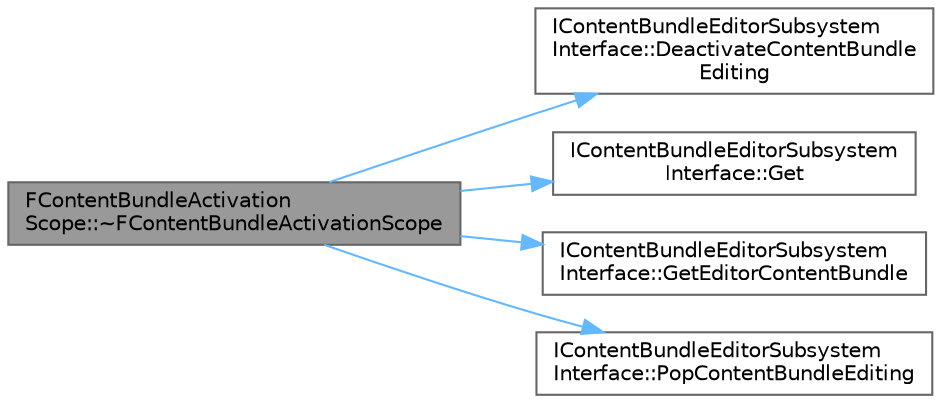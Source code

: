 digraph "FContentBundleActivationScope::~FContentBundleActivationScope"
{
 // INTERACTIVE_SVG=YES
 // LATEX_PDF_SIZE
  bgcolor="transparent";
  edge [fontname=Helvetica,fontsize=10,labelfontname=Helvetica,labelfontsize=10];
  node [fontname=Helvetica,fontsize=10,shape=box,height=0.2,width=0.4];
  rankdir="LR";
  Node1 [id="Node000001",label="FContentBundleActivation\lScope::~FContentBundleActivationScope",height=0.2,width=0.4,color="gray40", fillcolor="grey60", style="filled", fontcolor="black",tooltip=" "];
  Node1 -> Node2 [id="edge1_Node000001_Node000002",color="steelblue1",style="solid",tooltip=" "];
  Node2 [id="Node000002",label="IContentBundleEditorSubsystem\lInterface::DeactivateContentBundle\lEditing",height=0.2,width=0.4,color="grey40", fillcolor="white", style="filled",URL="$d5/d07/classIContentBundleEditorSubsystemInterface.html#a0f0365642c860254fc154fd49f53b461",tooltip=" "];
  Node1 -> Node3 [id="edge2_Node000001_Node000003",color="steelblue1",style="solid",tooltip=" "];
  Node3 [id="Node000003",label="IContentBundleEditorSubsystem\lInterface::Get",height=0.2,width=0.4,color="grey40", fillcolor="white", style="filled",URL="$d5/d07/classIContentBundleEditorSubsystemInterface.html#a5fca70acccd4db28e89507403ed06166",tooltip=" "];
  Node1 -> Node4 [id="edge3_Node000001_Node000004",color="steelblue1",style="solid",tooltip=" "];
  Node4 [id="Node000004",label="IContentBundleEditorSubsystem\lInterface::GetEditorContentBundle",height=0.2,width=0.4,color="grey40", fillcolor="white", style="filled",URL="$d5/d07/classIContentBundleEditorSubsystemInterface.html#a37ce4baab8115c82f5c8af25112927bb",tooltip=" "];
  Node1 -> Node5 [id="edge4_Node000001_Node000005",color="steelblue1",style="solid",tooltip=" "];
  Node5 [id="Node000005",label="IContentBundleEditorSubsystem\lInterface::PopContentBundleEditing",height=0.2,width=0.4,color="grey40", fillcolor="white", style="filled",URL="$d5/d07/classIContentBundleEditorSubsystemInterface.html#a3435fb6bc871cd8027197dbc8ba0fbb6",tooltip=" "];
}
